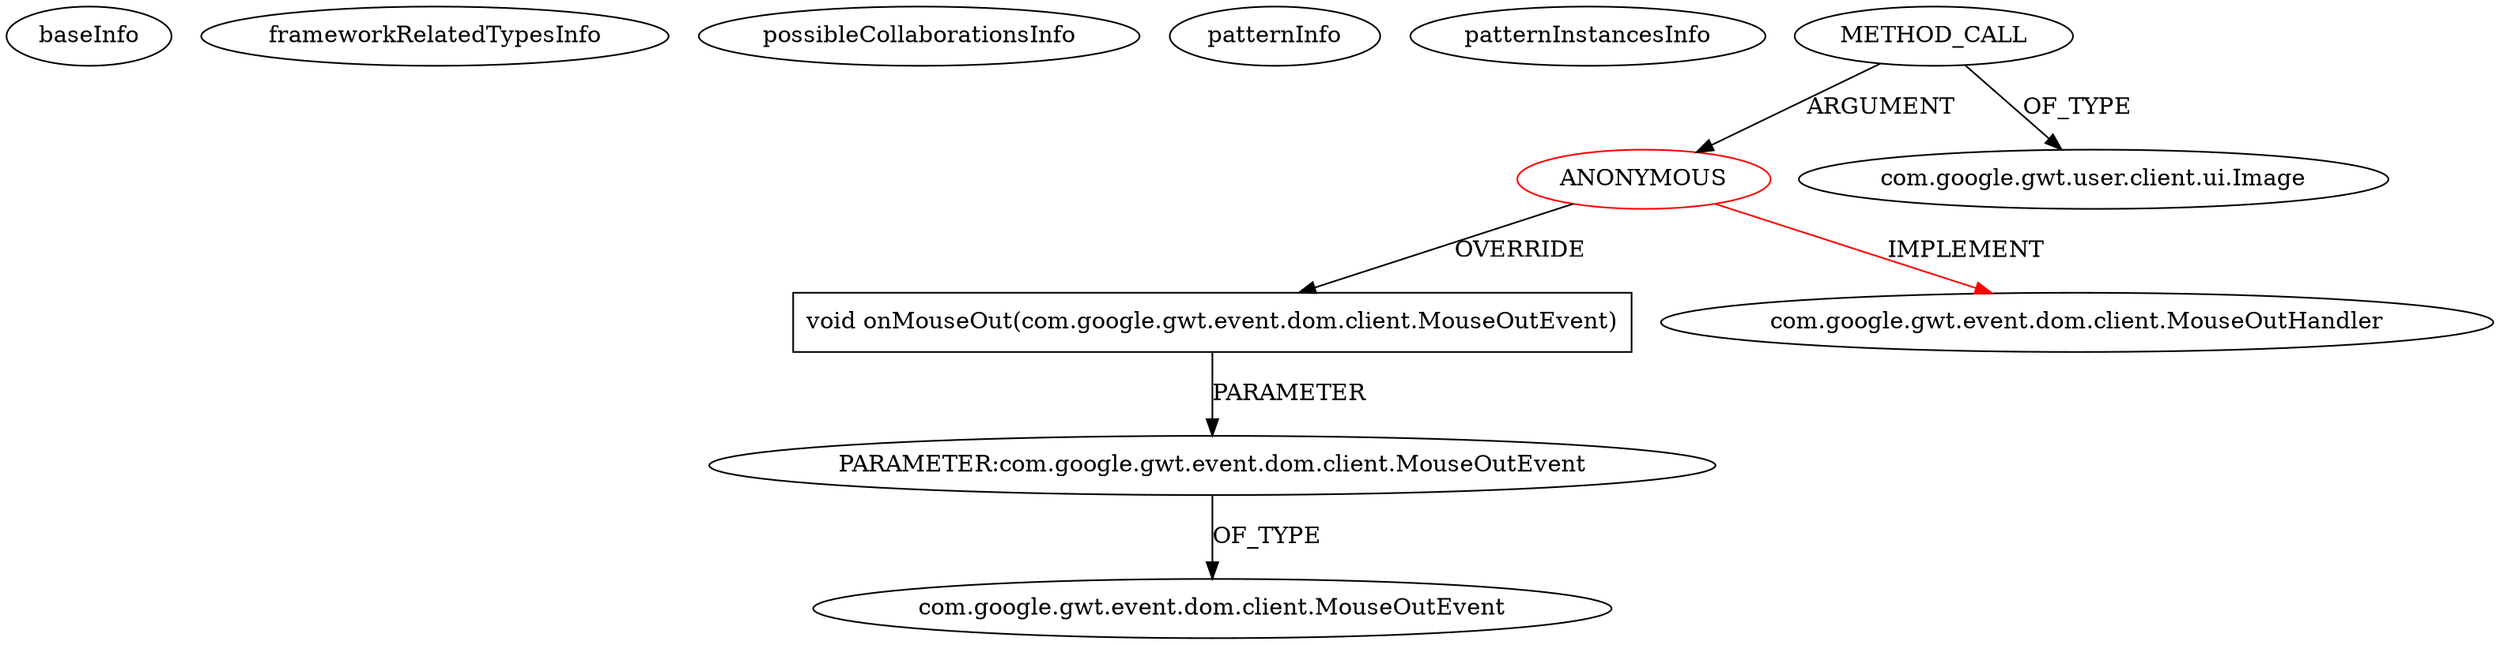 digraph {
baseInfo[graphId=969,category="pattern",isAnonymous=true,possibleRelation=false]
frameworkRelatedTypesInfo[0="com.google.gwt.event.dom.client.MouseOutHandler"]
possibleCollaborationsInfo[]
patternInfo[frequency=2.0,patternRootClient=0]
patternInstancesInfo[0="lambourg-WebGallery~/lambourg-WebGallery/WebGallery-master/client/src/com/lambourg/webgallery/client/pictureview/ControlButton.java~void ControlButton(com.google.gwt.resources.client.ImageResource,com.google.gwt.resources.client.ImageResource)~3569",1="lambourg-WebGallery~/lambourg-WebGallery/WebGallery-master/client/src/com/lambourg/webgallery/client/folderview/Thumbnails.java~void Thumb(com.lambourg.webgallery.shared.PictureDescriptor)~3523"]
4[label="void onMouseOut(com.google.gwt.event.dom.client.MouseOutEvent)",vertexType="OVERRIDING_METHOD_DECLARATION",isFrameworkType=false,shape=box]
0[label="ANONYMOUS",vertexType="ROOT_ANONYMOUS_DECLARATION",isFrameworkType=false,color=red]
2[label="METHOD_CALL",vertexType="OUTSIDE_CALL",isFrameworkType=false]
1[label="com.google.gwt.event.dom.client.MouseOutHandler",vertexType="FRAMEWORK_INTERFACE_TYPE",isFrameworkType=false]
3[label="com.google.gwt.user.client.ui.Image",vertexType="FRAMEWORK_CLASS_TYPE",isFrameworkType=false]
5[label="PARAMETER:com.google.gwt.event.dom.client.MouseOutEvent",vertexType="PARAMETER_DECLARATION",isFrameworkType=false]
6[label="com.google.gwt.event.dom.client.MouseOutEvent",vertexType="FRAMEWORK_CLASS_TYPE",isFrameworkType=false]
0->4[label="OVERRIDE"]
4->5[label="PARAMETER"]
0->1[label="IMPLEMENT",color=red]
2->3[label="OF_TYPE"]
2->0[label="ARGUMENT"]
5->6[label="OF_TYPE"]
}
